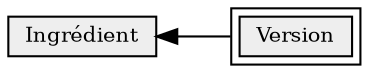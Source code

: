 digraph a {
size="8,20";
rankdir=LR;
node [height=0 style="filled", shape="box", font="Helvetica-Bold", fontsize="10", color="#00000"];
"Ingrédient" -> "Version" [dir=back];
"Ingrédient" [URL="http://smw.learning-socle.org/index.php/Cat%C3%A9gorie:Ingr%C3%A9dient",peripheries=1,label="Ingrédient",fillcolor="#EEEEEE"];
"Version" [URL="http://smw.learning-socle.org/index.php/Cat%C3%A9gorie:Version",peripheries=2,label="Version",fillcolor="#EEEEEE"];
}
